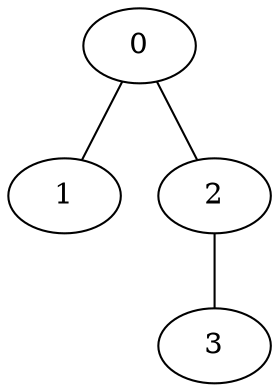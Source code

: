 // network test graph
digraph
{
	0 []
	1 []
	2 []
	3 []
	0 -> 1 [dir=none]
	0 -> 2 [dir=none]
	2 -> 3 [dir=none]
}
